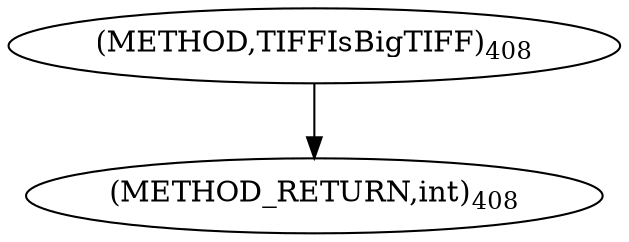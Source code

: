 digraph "TIFFIsBigTIFF" {  
"8695" [label = <(METHOD,TIFFIsBigTIFF)<SUB>408</SUB>> ]
"8697" [label = <(METHOD_RETURN,int)<SUB>408</SUB>> ]
  "8695" -> "8697" 
}
